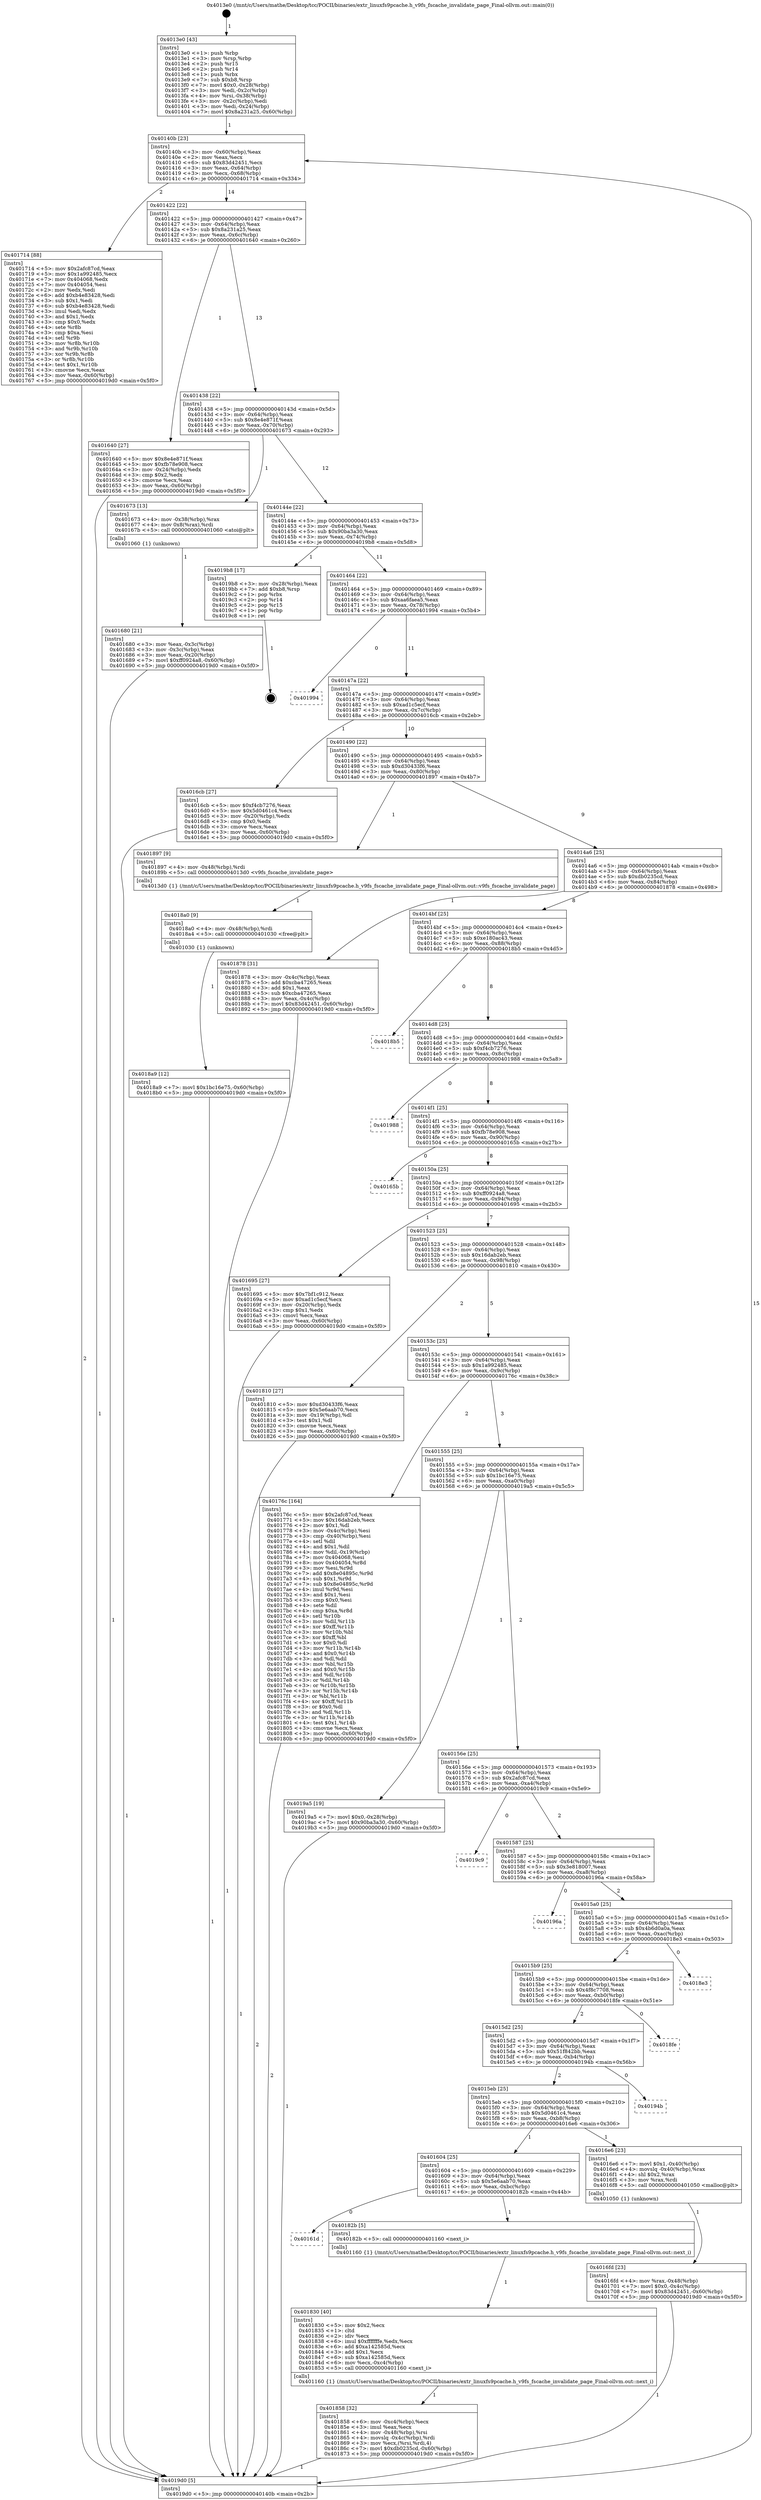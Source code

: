 digraph "0x4013e0" {
  label = "0x4013e0 (/mnt/c/Users/mathe/Desktop/tcc/POCII/binaries/extr_linuxfs9pcache.h_v9fs_fscache_invalidate_page_Final-ollvm.out::main(0))"
  labelloc = "t"
  node[shape=record]

  Entry [label="",width=0.3,height=0.3,shape=circle,fillcolor=black,style=filled]
  "0x40140b" [label="{
     0x40140b [23]\l
     | [instrs]\l
     &nbsp;&nbsp;0x40140b \<+3\>: mov -0x60(%rbp),%eax\l
     &nbsp;&nbsp;0x40140e \<+2\>: mov %eax,%ecx\l
     &nbsp;&nbsp;0x401410 \<+6\>: sub $0x83d42451,%ecx\l
     &nbsp;&nbsp;0x401416 \<+3\>: mov %eax,-0x64(%rbp)\l
     &nbsp;&nbsp;0x401419 \<+3\>: mov %ecx,-0x68(%rbp)\l
     &nbsp;&nbsp;0x40141c \<+6\>: je 0000000000401714 \<main+0x334\>\l
  }"]
  "0x401714" [label="{
     0x401714 [88]\l
     | [instrs]\l
     &nbsp;&nbsp;0x401714 \<+5\>: mov $0x2afc87cd,%eax\l
     &nbsp;&nbsp;0x401719 \<+5\>: mov $0x1a992485,%ecx\l
     &nbsp;&nbsp;0x40171e \<+7\>: mov 0x404068,%edx\l
     &nbsp;&nbsp;0x401725 \<+7\>: mov 0x404054,%esi\l
     &nbsp;&nbsp;0x40172c \<+2\>: mov %edx,%edi\l
     &nbsp;&nbsp;0x40172e \<+6\>: add $0xb4e83428,%edi\l
     &nbsp;&nbsp;0x401734 \<+3\>: sub $0x1,%edi\l
     &nbsp;&nbsp;0x401737 \<+6\>: sub $0xb4e83428,%edi\l
     &nbsp;&nbsp;0x40173d \<+3\>: imul %edi,%edx\l
     &nbsp;&nbsp;0x401740 \<+3\>: and $0x1,%edx\l
     &nbsp;&nbsp;0x401743 \<+3\>: cmp $0x0,%edx\l
     &nbsp;&nbsp;0x401746 \<+4\>: sete %r8b\l
     &nbsp;&nbsp;0x40174a \<+3\>: cmp $0xa,%esi\l
     &nbsp;&nbsp;0x40174d \<+4\>: setl %r9b\l
     &nbsp;&nbsp;0x401751 \<+3\>: mov %r8b,%r10b\l
     &nbsp;&nbsp;0x401754 \<+3\>: and %r9b,%r10b\l
     &nbsp;&nbsp;0x401757 \<+3\>: xor %r9b,%r8b\l
     &nbsp;&nbsp;0x40175a \<+3\>: or %r8b,%r10b\l
     &nbsp;&nbsp;0x40175d \<+4\>: test $0x1,%r10b\l
     &nbsp;&nbsp;0x401761 \<+3\>: cmovne %ecx,%eax\l
     &nbsp;&nbsp;0x401764 \<+3\>: mov %eax,-0x60(%rbp)\l
     &nbsp;&nbsp;0x401767 \<+5\>: jmp 00000000004019d0 \<main+0x5f0\>\l
  }"]
  "0x401422" [label="{
     0x401422 [22]\l
     | [instrs]\l
     &nbsp;&nbsp;0x401422 \<+5\>: jmp 0000000000401427 \<main+0x47\>\l
     &nbsp;&nbsp;0x401427 \<+3\>: mov -0x64(%rbp),%eax\l
     &nbsp;&nbsp;0x40142a \<+5\>: sub $0x8a231a25,%eax\l
     &nbsp;&nbsp;0x40142f \<+3\>: mov %eax,-0x6c(%rbp)\l
     &nbsp;&nbsp;0x401432 \<+6\>: je 0000000000401640 \<main+0x260\>\l
  }"]
  Exit [label="",width=0.3,height=0.3,shape=circle,fillcolor=black,style=filled,peripheries=2]
  "0x401640" [label="{
     0x401640 [27]\l
     | [instrs]\l
     &nbsp;&nbsp;0x401640 \<+5\>: mov $0x8e4e871f,%eax\l
     &nbsp;&nbsp;0x401645 \<+5\>: mov $0xfb78e908,%ecx\l
     &nbsp;&nbsp;0x40164a \<+3\>: mov -0x24(%rbp),%edx\l
     &nbsp;&nbsp;0x40164d \<+3\>: cmp $0x2,%edx\l
     &nbsp;&nbsp;0x401650 \<+3\>: cmovne %ecx,%eax\l
     &nbsp;&nbsp;0x401653 \<+3\>: mov %eax,-0x60(%rbp)\l
     &nbsp;&nbsp;0x401656 \<+5\>: jmp 00000000004019d0 \<main+0x5f0\>\l
  }"]
  "0x401438" [label="{
     0x401438 [22]\l
     | [instrs]\l
     &nbsp;&nbsp;0x401438 \<+5\>: jmp 000000000040143d \<main+0x5d\>\l
     &nbsp;&nbsp;0x40143d \<+3\>: mov -0x64(%rbp),%eax\l
     &nbsp;&nbsp;0x401440 \<+5\>: sub $0x8e4e871f,%eax\l
     &nbsp;&nbsp;0x401445 \<+3\>: mov %eax,-0x70(%rbp)\l
     &nbsp;&nbsp;0x401448 \<+6\>: je 0000000000401673 \<main+0x293\>\l
  }"]
  "0x4019d0" [label="{
     0x4019d0 [5]\l
     | [instrs]\l
     &nbsp;&nbsp;0x4019d0 \<+5\>: jmp 000000000040140b \<main+0x2b\>\l
  }"]
  "0x4013e0" [label="{
     0x4013e0 [43]\l
     | [instrs]\l
     &nbsp;&nbsp;0x4013e0 \<+1\>: push %rbp\l
     &nbsp;&nbsp;0x4013e1 \<+3\>: mov %rsp,%rbp\l
     &nbsp;&nbsp;0x4013e4 \<+2\>: push %r15\l
     &nbsp;&nbsp;0x4013e6 \<+2\>: push %r14\l
     &nbsp;&nbsp;0x4013e8 \<+1\>: push %rbx\l
     &nbsp;&nbsp;0x4013e9 \<+7\>: sub $0xb8,%rsp\l
     &nbsp;&nbsp;0x4013f0 \<+7\>: movl $0x0,-0x28(%rbp)\l
     &nbsp;&nbsp;0x4013f7 \<+3\>: mov %edi,-0x2c(%rbp)\l
     &nbsp;&nbsp;0x4013fa \<+4\>: mov %rsi,-0x38(%rbp)\l
     &nbsp;&nbsp;0x4013fe \<+3\>: mov -0x2c(%rbp),%edi\l
     &nbsp;&nbsp;0x401401 \<+3\>: mov %edi,-0x24(%rbp)\l
     &nbsp;&nbsp;0x401404 \<+7\>: movl $0x8a231a25,-0x60(%rbp)\l
  }"]
  "0x4018a9" [label="{
     0x4018a9 [12]\l
     | [instrs]\l
     &nbsp;&nbsp;0x4018a9 \<+7\>: movl $0x1bc16e75,-0x60(%rbp)\l
     &nbsp;&nbsp;0x4018b0 \<+5\>: jmp 00000000004019d0 \<main+0x5f0\>\l
  }"]
  "0x401673" [label="{
     0x401673 [13]\l
     | [instrs]\l
     &nbsp;&nbsp;0x401673 \<+4\>: mov -0x38(%rbp),%rax\l
     &nbsp;&nbsp;0x401677 \<+4\>: mov 0x8(%rax),%rdi\l
     &nbsp;&nbsp;0x40167b \<+5\>: call 0000000000401060 \<atoi@plt\>\l
     | [calls]\l
     &nbsp;&nbsp;0x401060 \{1\} (unknown)\l
  }"]
  "0x40144e" [label="{
     0x40144e [22]\l
     | [instrs]\l
     &nbsp;&nbsp;0x40144e \<+5\>: jmp 0000000000401453 \<main+0x73\>\l
     &nbsp;&nbsp;0x401453 \<+3\>: mov -0x64(%rbp),%eax\l
     &nbsp;&nbsp;0x401456 \<+5\>: sub $0x90ba3a30,%eax\l
     &nbsp;&nbsp;0x40145b \<+3\>: mov %eax,-0x74(%rbp)\l
     &nbsp;&nbsp;0x40145e \<+6\>: je 00000000004019b8 \<main+0x5d8\>\l
  }"]
  "0x401680" [label="{
     0x401680 [21]\l
     | [instrs]\l
     &nbsp;&nbsp;0x401680 \<+3\>: mov %eax,-0x3c(%rbp)\l
     &nbsp;&nbsp;0x401683 \<+3\>: mov -0x3c(%rbp),%eax\l
     &nbsp;&nbsp;0x401686 \<+3\>: mov %eax,-0x20(%rbp)\l
     &nbsp;&nbsp;0x401689 \<+7\>: movl $0xff0924a8,-0x60(%rbp)\l
     &nbsp;&nbsp;0x401690 \<+5\>: jmp 00000000004019d0 \<main+0x5f0\>\l
  }"]
  "0x4018a0" [label="{
     0x4018a0 [9]\l
     | [instrs]\l
     &nbsp;&nbsp;0x4018a0 \<+4\>: mov -0x48(%rbp),%rdi\l
     &nbsp;&nbsp;0x4018a4 \<+5\>: call 0000000000401030 \<free@plt\>\l
     | [calls]\l
     &nbsp;&nbsp;0x401030 \{1\} (unknown)\l
  }"]
  "0x4019b8" [label="{
     0x4019b8 [17]\l
     | [instrs]\l
     &nbsp;&nbsp;0x4019b8 \<+3\>: mov -0x28(%rbp),%eax\l
     &nbsp;&nbsp;0x4019bb \<+7\>: add $0xb8,%rsp\l
     &nbsp;&nbsp;0x4019c2 \<+1\>: pop %rbx\l
     &nbsp;&nbsp;0x4019c3 \<+2\>: pop %r14\l
     &nbsp;&nbsp;0x4019c5 \<+2\>: pop %r15\l
     &nbsp;&nbsp;0x4019c7 \<+1\>: pop %rbp\l
     &nbsp;&nbsp;0x4019c8 \<+1\>: ret\l
  }"]
  "0x401464" [label="{
     0x401464 [22]\l
     | [instrs]\l
     &nbsp;&nbsp;0x401464 \<+5\>: jmp 0000000000401469 \<main+0x89\>\l
     &nbsp;&nbsp;0x401469 \<+3\>: mov -0x64(%rbp),%eax\l
     &nbsp;&nbsp;0x40146c \<+5\>: sub $0xaa6faea5,%eax\l
     &nbsp;&nbsp;0x401471 \<+3\>: mov %eax,-0x78(%rbp)\l
     &nbsp;&nbsp;0x401474 \<+6\>: je 0000000000401994 \<main+0x5b4\>\l
  }"]
  "0x401858" [label="{
     0x401858 [32]\l
     | [instrs]\l
     &nbsp;&nbsp;0x401858 \<+6\>: mov -0xc4(%rbp),%ecx\l
     &nbsp;&nbsp;0x40185e \<+3\>: imul %eax,%ecx\l
     &nbsp;&nbsp;0x401861 \<+4\>: mov -0x48(%rbp),%rsi\l
     &nbsp;&nbsp;0x401865 \<+4\>: movslq -0x4c(%rbp),%rdi\l
     &nbsp;&nbsp;0x401869 \<+3\>: mov %ecx,(%rsi,%rdi,4)\l
     &nbsp;&nbsp;0x40186c \<+7\>: movl $0xdb0235cd,-0x60(%rbp)\l
     &nbsp;&nbsp;0x401873 \<+5\>: jmp 00000000004019d0 \<main+0x5f0\>\l
  }"]
  "0x401994" [label="{
     0x401994\l
  }", style=dashed]
  "0x40147a" [label="{
     0x40147a [22]\l
     | [instrs]\l
     &nbsp;&nbsp;0x40147a \<+5\>: jmp 000000000040147f \<main+0x9f\>\l
     &nbsp;&nbsp;0x40147f \<+3\>: mov -0x64(%rbp),%eax\l
     &nbsp;&nbsp;0x401482 \<+5\>: sub $0xad1c5ecf,%eax\l
     &nbsp;&nbsp;0x401487 \<+3\>: mov %eax,-0x7c(%rbp)\l
     &nbsp;&nbsp;0x40148a \<+6\>: je 00000000004016cb \<main+0x2eb\>\l
  }"]
  "0x401830" [label="{
     0x401830 [40]\l
     | [instrs]\l
     &nbsp;&nbsp;0x401830 \<+5\>: mov $0x2,%ecx\l
     &nbsp;&nbsp;0x401835 \<+1\>: cltd\l
     &nbsp;&nbsp;0x401836 \<+2\>: idiv %ecx\l
     &nbsp;&nbsp;0x401838 \<+6\>: imul $0xfffffffe,%edx,%ecx\l
     &nbsp;&nbsp;0x40183e \<+6\>: add $0xa142585d,%ecx\l
     &nbsp;&nbsp;0x401844 \<+3\>: add $0x1,%ecx\l
     &nbsp;&nbsp;0x401847 \<+6\>: sub $0xa142585d,%ecx\l
     &nbsp;&nbsp;0x40184d \<+6\>: mov %ecx,-0xc4(%rbp)\l
     &nbsp;&nbsp;0x401853 \<+5\>: call 0000000000401160 \<next_i\>\l
     | [calls]\l
     &nbsp;&nbsp;0x401160 \{1\} (/mnt/c/Users/mathe/Desktop/tcc/POCII/binaries/extr_linuxfs9pcache.h_v9fs_fscache_invalidate_page_Final-ollvm.out::next_i)\l
  }"]
  "0x4016cb" [label="{
     0x4016cb [27]\l
     | [instrs]\l
     &nbsp;&nbsp;0x4016cb \<+5\>: mov $0xf4cb7276,%eax\l
     &nbsp;&nbsp;0x4016d0 \<+5\>: mov $0x5d0461c4,%ecx\l
     &nbsp;&nbsp;0x4016d5 \<+3\>: mov -0x20(%rbp),%edx\l
     &nbsp;&nbsp;0x4016d8 \<+3\>: cmp $0x0,%edx\l
     &nbsp;&nbsp;0x4016db \<+3\>: cmove %ecx,%eax\l
     &nbsp;&nbsp;0x4016de \<+3\>: mov %eax,-0x60(%rbp)\l
     &nbsp;&nbsp;0x4016e1 \<+5\>: jmp 00000000004019d0 \<main+0x5f0\>\l
  }"]
  "0x401490" [label="{
     0x401490 [22]\l
     | [instrs]\l
     &nbsp;&nbsp;0x401490 \<+5\>: jmp 0000000000401495 \<main+0xb5\>\l
     &nbsp;&nbsp;0x401495 \<+3\>: mov -0x64(%rbp),%eax\l
     &nbsp;&nbsp;0x401498 \<+5\>: sub $0xd30433f6,%eax\l
     &nbsp;&nbsp;0x40149d \<+3\>: mov %eax,-0x80(%rbp)\l
     &nbsp;&nbsp;0x4014a0 \<+6\>: je 0000000000401897 \<main+0x4b7\>\l
  }"]
  "0x40161d" [label="{
     0x40161d\l
  }", style=dashed]
  "0x401897" [label="{
     0x401897 [9]\l
     | [instrs]\l
     &nbsp;&nbsp;0x401897 \<+4\>: mov -0x48(%rbp),%rdi\l
     &nbsp;&nbsp;0x40189b \<+5\>: call 00000000004013d0 \<v9fs_fscache_invalidate_page\>\l
     | [calls]\l
     &nbsp;&nbsp;0x4013d0 \{1\} (/mnt/c/Users/mathe/Desktop/tcc/POCII/binaries/extr_linuxfs9pcache.h_v9fs_fscache_invalidate_page_Final-ollvm.out::v9fs_fscache_invalidate_page)\l
  }"]
  "0x4014a6" [label="{
     0x4014a6 [25]\l
     | [instrs]\l
     &nbsp;&nbsp;0x4014a6 \<+5\>: jmp 00000000004014ab \<main+0xcb\>\l
     &nbsp;&nbsp;0x4014ab \<+3\>: mov -0x64(%rbp),%eax\l
     &nbsp;&nbsp;0x4014ae \<+5\>: sub $0xdb0235cd,%eax\l
     &nbsp;&nbsp;0x4014b3 \<+6\>: mov %eax,-0x84(%rbp)\l
     &nbsp;&nbsp;0x4014b9 \<+6\>: je 0000000000401878 \<main+0x498\>\l
  }"]
  "0x40182b" [label="{
     0x40182b [5]\l
     | [instrs]\l
     &nbsp;&nbsp;0x40182b \<+5\>: call 0000000000401160 \<next_i\>\l
     | [calls]\l
     &nbsp;&nbsp;0x401160 \{1\} (/mnt/c/Users/mathe/Desktop/tcc/POCII/binaries/extr_linuxfs9pcache.h_v9fs_fscache_invalidate_page_Final-ollvm.out::next_i)\l
  }"]
  "0x401878" [label="{
     0x401878 [31]\l
     | [instrs]\l
     &nbsp;&nbsp;0x401878 \<+3\>: mov -0x4c(%rbp),%eax\l
     &nbsp;&nbsp;0x40187b \<+5\>: add $0xcba47265,%eax\l
     &nbsp;&nbsp;0x401880 \<+3\>: add $0x1,%eax\l
     &nbsp;&nbsp;0x401883 \<+5\>: sub $0xcba47265,%eax\l
     &nbsp;&nbsp;0x401888 \<+3\>: mov %eax,-0x4c(%rbp)\l
     &nbsp;&nbsp;0x40188b \<+7\>: movl $0x83d42451,-0x60(%rbp)\l
     &nbsp;&nbsp;0x401892 \<+5\>: jmp 00000000004019d0 \<main+0x5f0\>\l
  }"]
  "0x4014bf" [label="{
     0x4014bf [25]\l
     | [instrs]\l
     &nbsp;&nbsp;0x4014bf \<+5\>: jmp 00000000004014c4 \<main+0xe4\>\l
     &nbsp;&nbsp;0x4014c4 \<+3\>: mov -0x64(%rbp),%eax\l
     &nbsp;&nbsp;0x4014c7 \<+5\>: sub $0xe180ac43,%eax\l
     &nbsp;&nbsp;0x4014cc \<+6\>: mov %eax,-0x88(%rbp)\l
     &nbsp;&nbsp;0x4014d2 \<+6\>: je 00000000004018b5 \<main+0x4d5\>\l
  }"]
  "0x4016fd" [label="{
     0x4016fd [23]\l
     | [instrs]\l
     &nbsp;&nbsp;0x4016fd \<+4\>: mov %rax,-0x48(%rbp)\l
     &nbsp;&nbsp;0x401701 \<+7\>: movl $0x0,-0x4c(%rbp)\l
     &nbsp;&nbsp;0x401708 \<+7\>: movl $0x83d42451,-0x60(%rbp)\l
     &nbsp;&nbsp;0x40170f \<+5\>: jmp 00000000004019d0 \<main+0x5f0\>\l
  }"]
  "0x4018b5" [label="{
     0x4018b5\l
  }", style=dashed]
  "0x4014d8" [label="{
     0x4014d8 [25]\l
     | [instrs]\l
     &nbsp;&nbsp;0x4014d8 \<+5\>: jmp 00000000004014dd \<main+0xfd\>\l
     &nbsp;&nbsp;0x4014dd \<+3\>: mov -0x64(%rbp),%eax\l
     &nbsp;&nbsp;0x4014e0 \<+5\>: sub $0xf4cb7276,%eax\l
     &nbsp;&nbsp;0x4014e5 \<+6\>: mov %eax,-0x8c(%rbp)\l
     &nbsp;&nbsp;0x4014eb \<+6\>: je 0000000000401988 \<main+0x5a8\>\l
  }"]
  "0x401604" [label="{
     0x401604 [25]\l
     | [instrs]\l
     &nbsp;&nbsp;0x401604 \<+5\>: jmp 0000000000401609 \<main+0x229\>\l
     &nbsp;&nbsp;0x401609 \<+3\>: mov -0x64(%rbp),%eax\l
     &nbsp;&nbsp;0x40160c \<+5\>: sub $0x5e6aab70,%eax\l
     &nbsp;&nbsp;0x401611 \<+6\>: mov %eax,-0xbc(%rbp)\l
     &nbsp;&nbsp;0x401617 \<+6\>: je 000000000040182b \<main+0x44b\>\l
  }"]
  "0x401988" [label="{
     0x401988\l
  }", style=dashed]
  "0x4014f1" [label="{
     0x4014f1 [25]\l
     | [instrs]\l
     &nbsp;&nbsp;0x4014f1 \<+5\>: jmp 00000000004014f6 \<main+0x116\>\l
     &nbsp;&nbsp;0x4014f6 \<+3\>: mov -0x64(%rbp),%eax\l
     &nbsp;&nbsp;0x4014f9 \<+5\>: sub $0xfb78e908,%eax\l
     &nbsp;&nbsp;0x4014fe \<+6\>: mov %eax,-0x90(%rbp)\l
     &nbsp;&nbsp;0x401504 \<+6\>: je 000000000040165b \<main+0x27b\>\l
  }"]
  "0x4016e6" [label="{
     0x4016e6 [23]\l
     | [instrs]\l
     &nbsp;&nbsp;0x4016e6 \<+7\>: movl $0x1,-0x40(%rbp)\l
     &nbsp;&nbsp;0x4016ed \<+4\>: movslq -0x40(%rbp),%rax\l
     &nbsp;&nbsp;0x4016f1 \<+4\>: shl $0x2,%rax\l
     &nbsp;&nbsp;0x4016f5 \<+3\>: mov %rax,%rdi\l
     &nbsp;&nbsp;0x4016f8 \<+5\>: call 0000000000401050 \<malloc@plt\>\l
     | [calls]\l
     &nbsp;&nbsp;0x401050 \{1\} (unknown)\l
  }"]
  "0x40165b" [label="{
     0x40165b\l
  }", style=dashed]
  "0x40150a" [label="{
     0x40150a [25]\l
     | [instrs]\l
     &nbsp;&nbsp;0x40150a \<+5\>: jmp 000000000040150f \<main+0x12f\>\l
     &nbsp;&nbsp;0x40150f \<+3\>: mov -0x64(%rbp),%eax\l
     &nbsp;&nbsp;0x401512 \<+5\>: sub $0xff0924a8,%eax\l
     &nbsp;&nbsp;0x401517 \<+6\>: mov %eax,-0x94(%rbp)\l
     &nbsp;&nbsp;0x40151d \<+6\>: je 0000000000401695 \<main+0x2b5\>\l
  }"]
  "0x4015eb" [label="{
     0x4015eb [25]\l
     | [instrs]\l
     &nbsp;&nbsp;0x4015eb \<+5\>: jmp 00000000004015f0 \<main+0x210\>\l
     &nbsp;&nbsp;0x4015f0 \<+3\>: mov -0x64(%rbp),%eax\l
     &nbsp;&nbsp;0x4015f3 \<+5\>: sub $0x5d0461c4,%eax\l
     &nbsp;&nbsp;0x4015f8 \<+6\>: mov %eax,-0xb8(%rbp)\l
     &nbsp;&nbsp;0x4015fe \<+6\>: je 00000000004016e6 \<main+0x306\>\l
  }"]
  "0x401695" [label="{
     0x401695 [27]\l
     | [instrs]\l
     &nbsp;&nbsp;0x401695 \<+5\>: mov $0x7bf1c912,%eax\l
     &nbsp;&nbsp;0x40169a \<+5\>: mov $0xad1c5ecf,%ecx\l
     &nbsp;&nbsp;0x40169f \<+3\>: mov -0x20(%rbp),%edx\l
     &nbsp;&nbsp;0x4016a2 \<+3\>: cmp $0x1,%edx\l
     &nbsp;&nbsp;0x4016a5 \<+3\>: cmovl %ecx,%eax\l
     &nbsp;&nbsp;0x4016a8 \<+3\>: mov %eax,-0x60(%rbp)\l
     &nbsp;&nbsp;0x4016ab \<+5\>: jmp 00000000004019d0 \<main+0x5f0\>\l
  }"]
  "0x401523" [label="{
     0x401523 [25]\l
     | [instrs]\l
     &nbsp;&nbsp;0x401523 \<+5\>: jmp 0000000000401528 \<main+0x148\>\l
     &nbsp;&nbsp;0x401528 \<+3\>: mov -0x64(%rbp),%eax\l
     &nbsp;&nbsp;0x40152b \<+5\>: sub $0x16dab2eb,%eax\l
     &nbsp;&nbsp;0x401530 \<+6\>: mov %eax,-0x98(%rbp)\l
     &nbsp;&nbsp;0x401536 \<+6\>: je 0000000000401810 \<main+0x430\>\l
  }"]
  "0x40194b" [label="{
     0x40194b\l
  }", style=dashed]
  "0x401810" [label="{
     0x401810 [27]\l
     | [instrs]\l
     &nbsp;&nbsp;0x401810 \<+5\>: mov $0xd30433f6,%eax\l
     &nbsp;&nbsp;0x401815 \<+5\>: mov $0x5e6aab70,%ecx\l
     &nbsp;&nbsp;0x40181a \<+3\>: mov -0x19(%rbp),%dl\l
     &nbsp;&nbsp;0x40181d \<+3\>: test $0x1,%dl\l
     &nbsp;&nbsp;0x401820 \<+3\>: cmovne %ecx,%eax\l
     &nbsp;&nbsp;0x401823 \<+3\>: mov %eax,-0x60(%rbp)\l
     &nbsp;&nbsp;0x401826 \<+5\>: jmp 00000000004019d0 \<main+0x5f0\>\l
  }"]
  "0x40153c" [label="{
     0x40153c [25]\l
     | [instrs]\l
     &nbsp;&nbsp;0x40153c \<+5\>: jmp 0000000000401541 \<main+0x161\>\l
     &nbsp;&nbsp;0x401541 \<+3\>: mov -0x64(%rbp),%eax\l
     &nbsp;&nbsp;0x401544 \<+5\>: sub $0x1a992485,%eax\l
     &nbsp;&nbsp;0x401549 \<+6\>: mov %eax,-0x9c(%rbp)\l
     &nbsp;&nbsp;0x40154f \<+6\>: je 000000000040176c \<main+0x38c\>\l
  }"]
  "0x4015d2" [label="{
     0x4015d2 [25]\l
     | [instrs]\l
     &nbsp;&nbsp;0x4015d2 \<+5\>: jmp 00000000004015d7 \<main+0x1f7\>\l
     &nbsp;&nbsp;0x4015d7 \<+3\>: mov -0x64(%rbp),%eax\l
     &nbsp;&nbsp;0x4015da \<+5\>: sub $0x51f842bb,%eax\l
     &nbsp;&nbsp;0x4015df \<+6\>: mov %eax,-0xb4(%rbp)\l
     &nbsp;&nbsp;0x4015e5 \<+6\>: je 000000000040194b \<main+0x56b\>\l
  }"]
  "0x40176c" [label="{
     0x40176c [164]\l
     | [instrs]\l
     &nbsp;&nbsp;0x40176c \<+5\>: mov $0x2afc87cd,%eax\l
     &nbsp;&nbsp;0x401771 \<+5\>: mov $0x16dab2eb,%ecx\l
     &nbsp;&nbsp;0x401776 \<+2\>: mov $0x1,%dl\l
     &nbsp;&nbsp;0x401778 \<+3\>: mov -0x4c(%rbp),%esi\l
     &nbsp;&nbsp;0x40177b \<+3\>: cmp -0x40(%rbp),%esi\l
     &nbsp;&nbsp;0x40177e \<+4\>: setl %dil\l
     &nbsp;&nbsp;0x401782 \<+4\>: and $0x1,%dil\l
     &nbsp;&nbsp;0x401786 \<+4\>: mov %dil,-0x19(%rbp)\l
     &nbsp;&nbsp;0x40178a \<+7\>: mov 0x404068,%esi\l
     &nbsp;&nbsp;0x401791 \<+8\>: mov 0x404054,%r8d\l
     &nbsp;&nbsp;0x401799 \<+3\>: mov %esi,%r9d\l
     &nbsp;&nbsp;0x40179c \<+7\>: add $0x8e04895c,%r9d\l
     &nbsp;&nbsp;0x4017a3 \<+4\>: sub $0x1,%r9d\l
     &nbsp;&nbsp;0x4017a7 \<+7\>: sub $0x8e04895c,%r9d\l
     &nbsp;&nbsp;0x4017ae \<+4\>: imul %r9d,%esi\l
     &nbsp;&nbsp;0x4017b2 \<+3\>: and $0x1,%esi\l
     &nbsp;&nbsp;0x4017b5 \<+3\>: cmp $0x0,%esi\l
     &nbsp;&nbsp;0x4017b8 \<+4\>: sete %dil\l
     &nbsp;&nbsp;0x4017bc \<+4\>: cmp $0xa,%r8d\l
     &nbsp;&nbsp;0x4017c0 \<+4\>: setl %r10b\l
     &nbsp;&nbsp;0x4017c4 \<+3\>: mov %dil,%r11b\l
     &nbsp;&nbsp;0x4017c7 \<+4\>: xor $0xff,%r11b\l
     &nbsp;&nbsp;0x4017cb \<+3\>: mov %r10b,%bl\l
     &nbsp;&nbsp;0x4017ce \<+3\>: xor $0xff,%bl\l
     &nbsp;&nbsp;0x4017d1 \<+3\>: xor $0x0,%dl\l
     &nbsp;&nbsp;0x4017d4 \<+3\>: mov %r11b,%r14b\l
     &nbsp;&nbsp;0x4017d7 \<+4\>: and $0x0,%r14b\l
     &nbsp;&nbsp;0x4017db \<+3\>: and %dl,%dil\l
     &nbsp;&nbsp;0x4017de \<+3\>: mov %bl,%r15b\l
     &nbsp;&nbsp;0x4017e1 \<+4\>: and $0x0,%r15b\l
     &nbsp;&nbsp;0x4017e5 \<+3\>: and %dl,%r10b\l
     &nbsp;&nbsp;0x4017e8 \<+3\>: or %dil,%r14b\l
     &nbsp;&nbsp;0x4017eb \<+3\>: or %r10b,%r15b\l
     &nbsp;&nbsp;0x4017ee \<+3\>: xor %r15b,%r14b\l
     &nbsp;&nbsp;0x4017f1 \<+3\>: or %bl,%r11b\l
     &nbsp;&nbsp;0x4017f4 \<+4\>: xor $0xff,%r11b\l
     &nbsp;&nbsp;0x4017f8 \<+3\>: or $0x0,%dl\l
     &nbsp;&nbsp;0x4017fb \<+3\>: and %dl,%r11b\l
     &nbsp;&nbsp;0x4017fe \<+3\>: or %r11b,%r14b\l
     &nbsp;&nbsp;0x401801 \<+4\>: test $0x1,%r14b\l
     &nbsp;&nbsp;0x401805 \<+3\>: cmovne %ecx,%eax\l
     &nbsp;&nbsp;0x401808 \<+3\>: mov %eax,-0x60(%rbp)\l
     &nbsp;&nbsp;0x40180b \<+5\>: jmp 00000000004019d0 \<main+0x5f0\>\l
  }"]
  "0x401555" [label="{
     0x401555 [25]\l
     | [instrs]\l
     &nbsp;&nbsp;0x401555 \<+5\>: jmp 000000000040155a \<main+0x17a\>\l
     &nbsp;&nbsp;0x40155a \<+3\>: mov -0x64(%rbp),%eax\l
     &nbsp;&nbsp;0x40155d \<+5\>: sub $0x1bc16e75,%eax\l
     &nbsp;&nbsp;0x401562 \<+6\>: mov %eax,-0xa0(%rbp)\l
     &nbsp;&nbsp;0x401568 \<+6\>: je 00000000004019a5 \<main+0x5c5\>\l
  }"]
  "0x4018fe" [label="{
     0x4018fe\l
  }", style=dashed]
  "0x4019a5" [label="{
     0x4019a5 [19]\l
     | [instrs]\l
     &nbsp;&nbsp;0x4019a5 \<+7\>: movl $0x0,-0x28(%rbp)\l
     &nbsp;&nbsp;0x4019ac \<+7\>: movl $0x90ba3a30,-0x60(%rbp)\l
     &nbsp;&nbsp;0x4019b3 \<+5\>: jmp 00000000004019d0 \<main+0x5f0\>\l
  }"]
  "0x40156e" [label="{
     0x40156e [25]\l
     | [instrs]\l
     &nbsp;&nbsp;0x40156e \<+5\>: jmp 0000000000401573 \<main+0x193\>\l
     &nbsp;&nbsp;0x401573 \<+3\>: mov -0x64(%rbp),%eax\l
     &nbsp;&nbsp;0x401576 \<+5\>: sub $0x2afc87cd,%eax\l
     &nbsp;&nbsp;0x40157b \<+6\>: mov %eax,-0xa4(%rbp)\l
     &nbsp;&nbsp;0x401581 \<+6\>: je 00000000004019c9 \<main+0x5e9\>\l
  }"]
  "0x4015b9" [label="{
     0x4015b9 [25]\l
     | [instrs]\l
     &nbsp;&nbsp;0x4015b9 \<+5\>: jmp 00000000004015be \<main+0x1de\>\l
     &nbsp;&nbsp;0x4015be \<+3\>: mov -0x64(%rbp),%eax\l
     &nbsp;&nbsp;0x4015c1 \<+5\>: sub $0x4f8c7708,%eax\l
     &nbsp;&nbsp;0x4015c6 \<+6\>: mov %eax,-0xb0(%rbp)\l
     &nbsp;&nbsp;0x4015cc \<+6\>: je 00000000004018fe \<main+0x51e\>\l
  }"]
  "0x4019c9" [label="{
     0x4019c9\l
  }", style=dashed]
  "0x401587" [label="{
     0x401587 [25]\l
     | [instrs]\l
     &nbsp;&nbsp;0x401587 \<+5\>: jmp 000000000040158c \<main+0x1ac\>\l
     &nbsp;&nbsp;0x40158c \<+3\>: mov -0x64(%rbp),%eax\l
     &nbsp;&nbsp;0x40158f \<+5\>: sub $0x3e818007,%eax\l
     &nbsp;&nbsp;0x401594 \<+6\>: mov %eax,-0xa8(%rbp)\l
     &nbsp;&nbsp;0x40159a \<+6\>: je 000000000040196a \<main+0x58a\>\l
  }"]
  "0x4018e3" [label="{
     0x4018e3\l
  }", style=dashed]
  "0x40196a" [label="{
     0x40196a\l
  }", style=dashed]
  "0x4015a0" [label="{
     0x4015a0 [25]\l
     | [instrs]\l
     &nbsp;&nbsp;0x4015a0 \<+5\>: jmp 00000000004015a5 \<main+0x1c5\>\l
     &nbsp;&nbsp;0x4015a5 \<+3\>: mov -0x64(%rbp),%eax\l
     &nbsp;&nbsp;0x4015a8 \<+5\>: sub $0x4b6d0a0a,%eax\l
     &nbsp;&nbsp;0x4015ad \<+6\>: mov %eax,-0xac(%rbp)\l
     &nbsp;&nbsp;0x4015b3 \<+6\>: je 00000000004018e3 \<main+0x503\>\l
  }"]
  Entry -> "0x4013e0" [label=" 1"]
  "0x40140b" -> "0x401714" [label=" 2"]
  "0x40140b" -> "0x401422" [label=" 14"]
  "0x4019b8" -> Exit [label=" 1"]
  "0x401422" -> "0x401640" [label=" 1"]
  "0x401422" -> "0x401438" [label=" 13"]
  "0x401640" -> "0x4019d0" [label=" 1"]
  "0x4013e0" -> "0x40140b" [label=" 1"]
  "0x4019d0" -> "0x40140b" [label=" 15"]
  "0x4019a5" -> "0x4019d0" [label=" 1"]
  "0x401438" -> "0x401673" [label=" 1"]
  "0x401438" -> "0x40144e" [label=" 12"]
  "0x401673" -> "0x401680" [label=" 1"]
  "0x401680" -> "0x4019d0" [label=" 1"]
  "0x4018a9" -> "0x4019d0" [label=" 1"]
  "0x40144e" -> "0x4019b8" [label=" 1"]
  "0x40144e" -> "0x401464" [label=" 11"]
  "0x4018a0" -> "0x4018a9" [label=" 1"]
  "0x401464" -> "0x401994" [label=" 0"]
  "0x401464" -> "0x40147a" [label=" 11"]
  "0x401897" -> "0x4018a0" [label=" 1"]
  "0x40147a" -> "0x4016cb" [label=" 1"]
  "0x40147a" -> "0x401490" [label=" 10"]
  "0x401878" -> "0x4019d0" [label=" 1"]
  "0x401490" -> "0x401897" [label=" 1"]
  "0x401490" -> "0x4014a6" [label=" 9"]
  "0x401858" -> "0x4019d0" [label=" 1"]
  "0x4014a6" -> "0x401878" [label=" 1"]
  "0x4014a6" -> "0x4014bf" [label=" 8"]
  "0x401830" -> "0x401858" [label=" 1"]
  "0x4014bf" -> "0x4018b5" [label=" 0"]
  "0x4014bf" -> "0x4014d8" [label=" 8"]
  "0x401604" -> "0x40161d" [label=" 0"]
  "0x4014d8" -> "0x401988" [label=" 0"]
  "0x4014d8" -> "0x4014f1" [label=" 8"]
  "0x401604" -> "0x40182b" [label=" 1"]
  "0x4014f1" -> "0x40165b" [label=" 0"]
  "0x4014f1" -> "0x40150a" [label=" 8"]
  "0x40182b" -> "0x401830" [label=" 1"]
  "0x40150a" -> "0x401695" [label=" 1"]
  "0x40150a" -> "0x401523" [label=" 7"]
  "0x401695" -> "0x4019d0" [label=" 1"]
  "0x4016cb" -> "0x4019d0" [label=" 1"]
  "0x40176c" -> "0x4019d0" [label=" 2"]
  "0x401523" -> "0x401810" [label=" 2"]
  "0x401523" -> "0x40153c" [label=" 5"]
  "0x401714" -> "0x4019d0" [label=" 2"]
  "0x40153c" -> "0x40176c" [label=" 2"]
  "0x40153c" -> "0x401555" [label=" 3"]
  "0x4016e6" -> "0x4016fd" [label=" 1"]
  "0x401555" -> "0x4019a5" [label=" 1"]
  "0x401555" -> "0x40156e" [label=" 2"]
  "0x4015eb" -> "0x401604" [label=" 1"]
  "0x40156e" -> "0x4019c9" [label=" 0"]
  "0x40156e" -> "0x401587" [label=" 2"]
  "0x401810" -> "0x4019d0" [label=" 2"]
  "0x401587" -> "0x40196a" [label=" 0"]
  "0x401587" -> "0x4015a0" [label=" 2"]
  "0x4015d2" -> "0x4015eb" [label=" 2"]
  "0x4015a0" -> "0x4018e3" [label=" 0"]
  "0x4015a0" -> "0x4015b9" [label=" 2"]
  "0x4015eb" -> "0x4016e6" [label=" 1"]
  "0x4015b9" -> "0x4018fe" [label=" 0"]
  "0x4015b9" -> "0x4015d2" [label=" 2"]
  "0x4016fd" -> "0x4019d0" [label=" 1"]
  "0x4015d2" -> "0x40194b" [label=" 0"]
}
